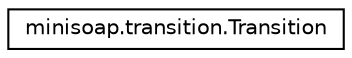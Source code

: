 digraph "Graphical Class Hierarchy"
{
  edge [fontname="Helvetica",fontsize="10",labelfontname="Helvetica",labelfontsize="10"];
  node [fontname="Helvetica",fontsize="10",shape=record];
  rankdir="LR";
  Node0 [label="minisoap.transition.Transition",height=0.2,width=0.4,color="black", fillcolor="white", style="filled",URL="$classminisoap_1_1transition_1_1Transition.html",tooltip="Transition class. "];
}
